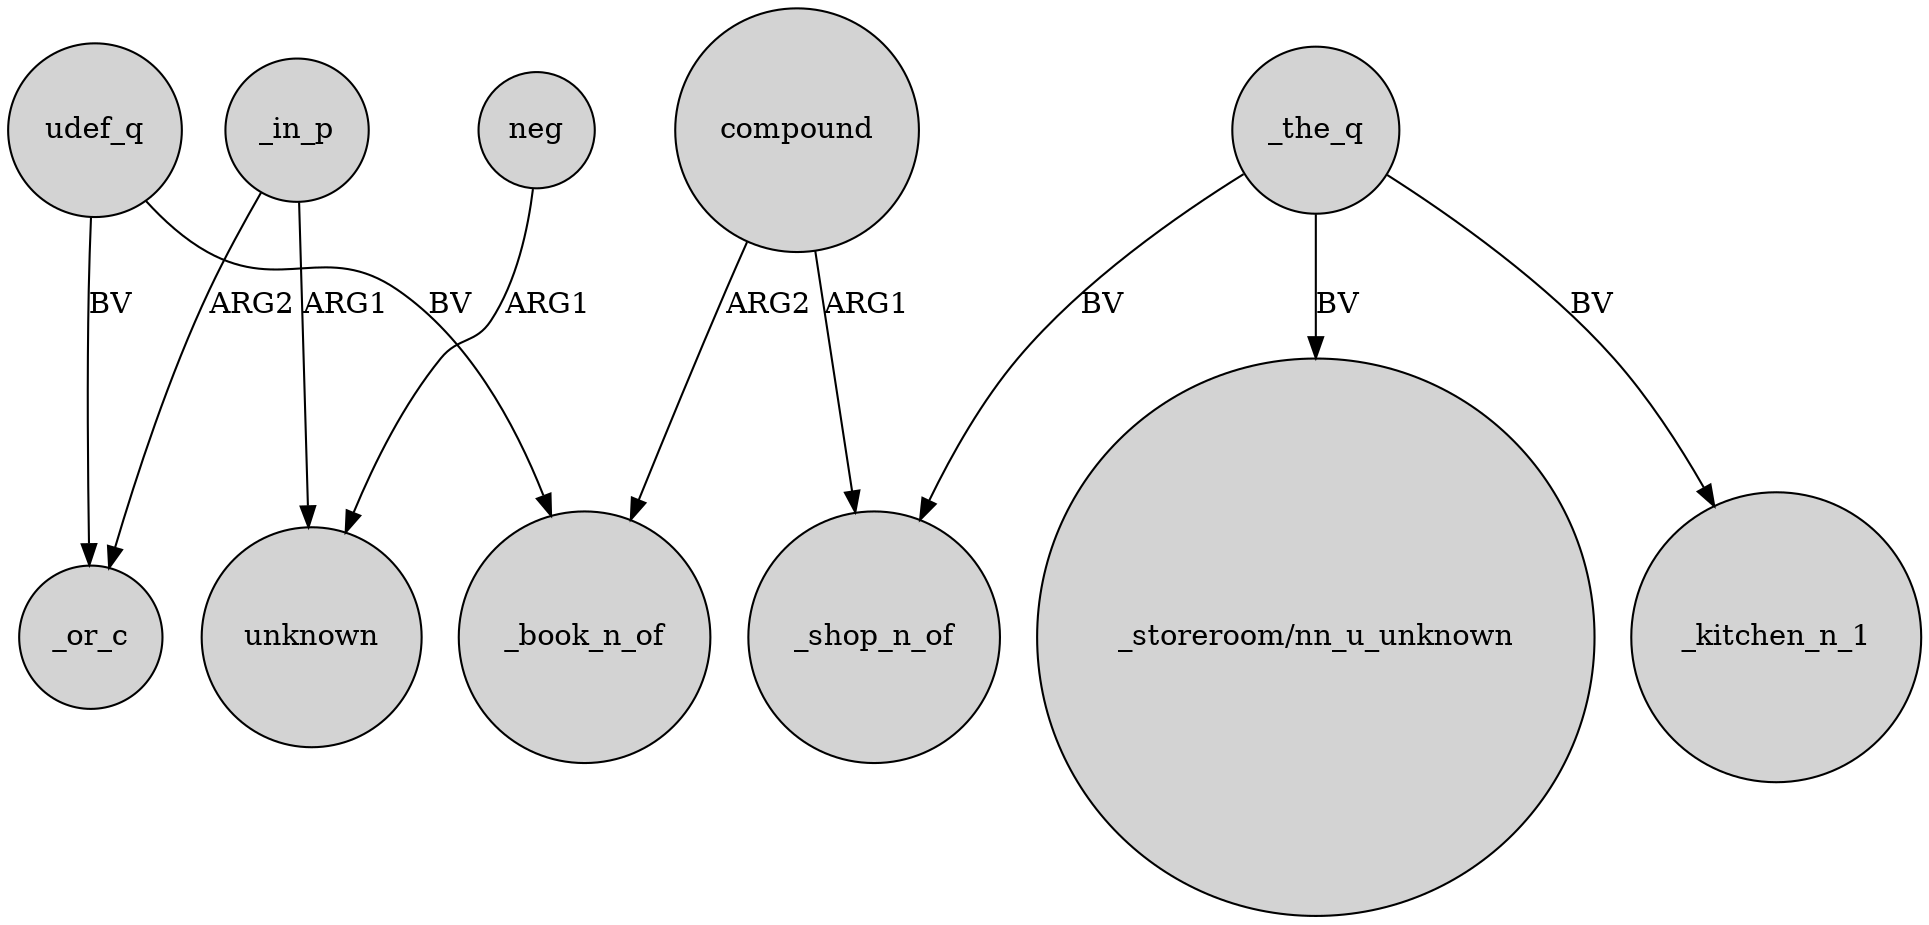 digraph {
	node [shape=circle style=filled]
	_in_p -> _or_c [label=ARG2]
	_the_q -> "_storeroom/nn_u_unknown" [label=BV]
	_in_p -> unknown [label=ARG1]
	neg -> unknown [label=ARG1]
	_the_q -> _shop_n_of [label=BV]
	udef_q -> _or_c [label=BV]
	_the_q -> _kitchen_n_1 [label=BV]
	compound -> _book_n_of [label=ARG2]
	udef_q -> _book_n_of [label=BV]
	compound -> _shop_n_of [label=ARG1]
}
